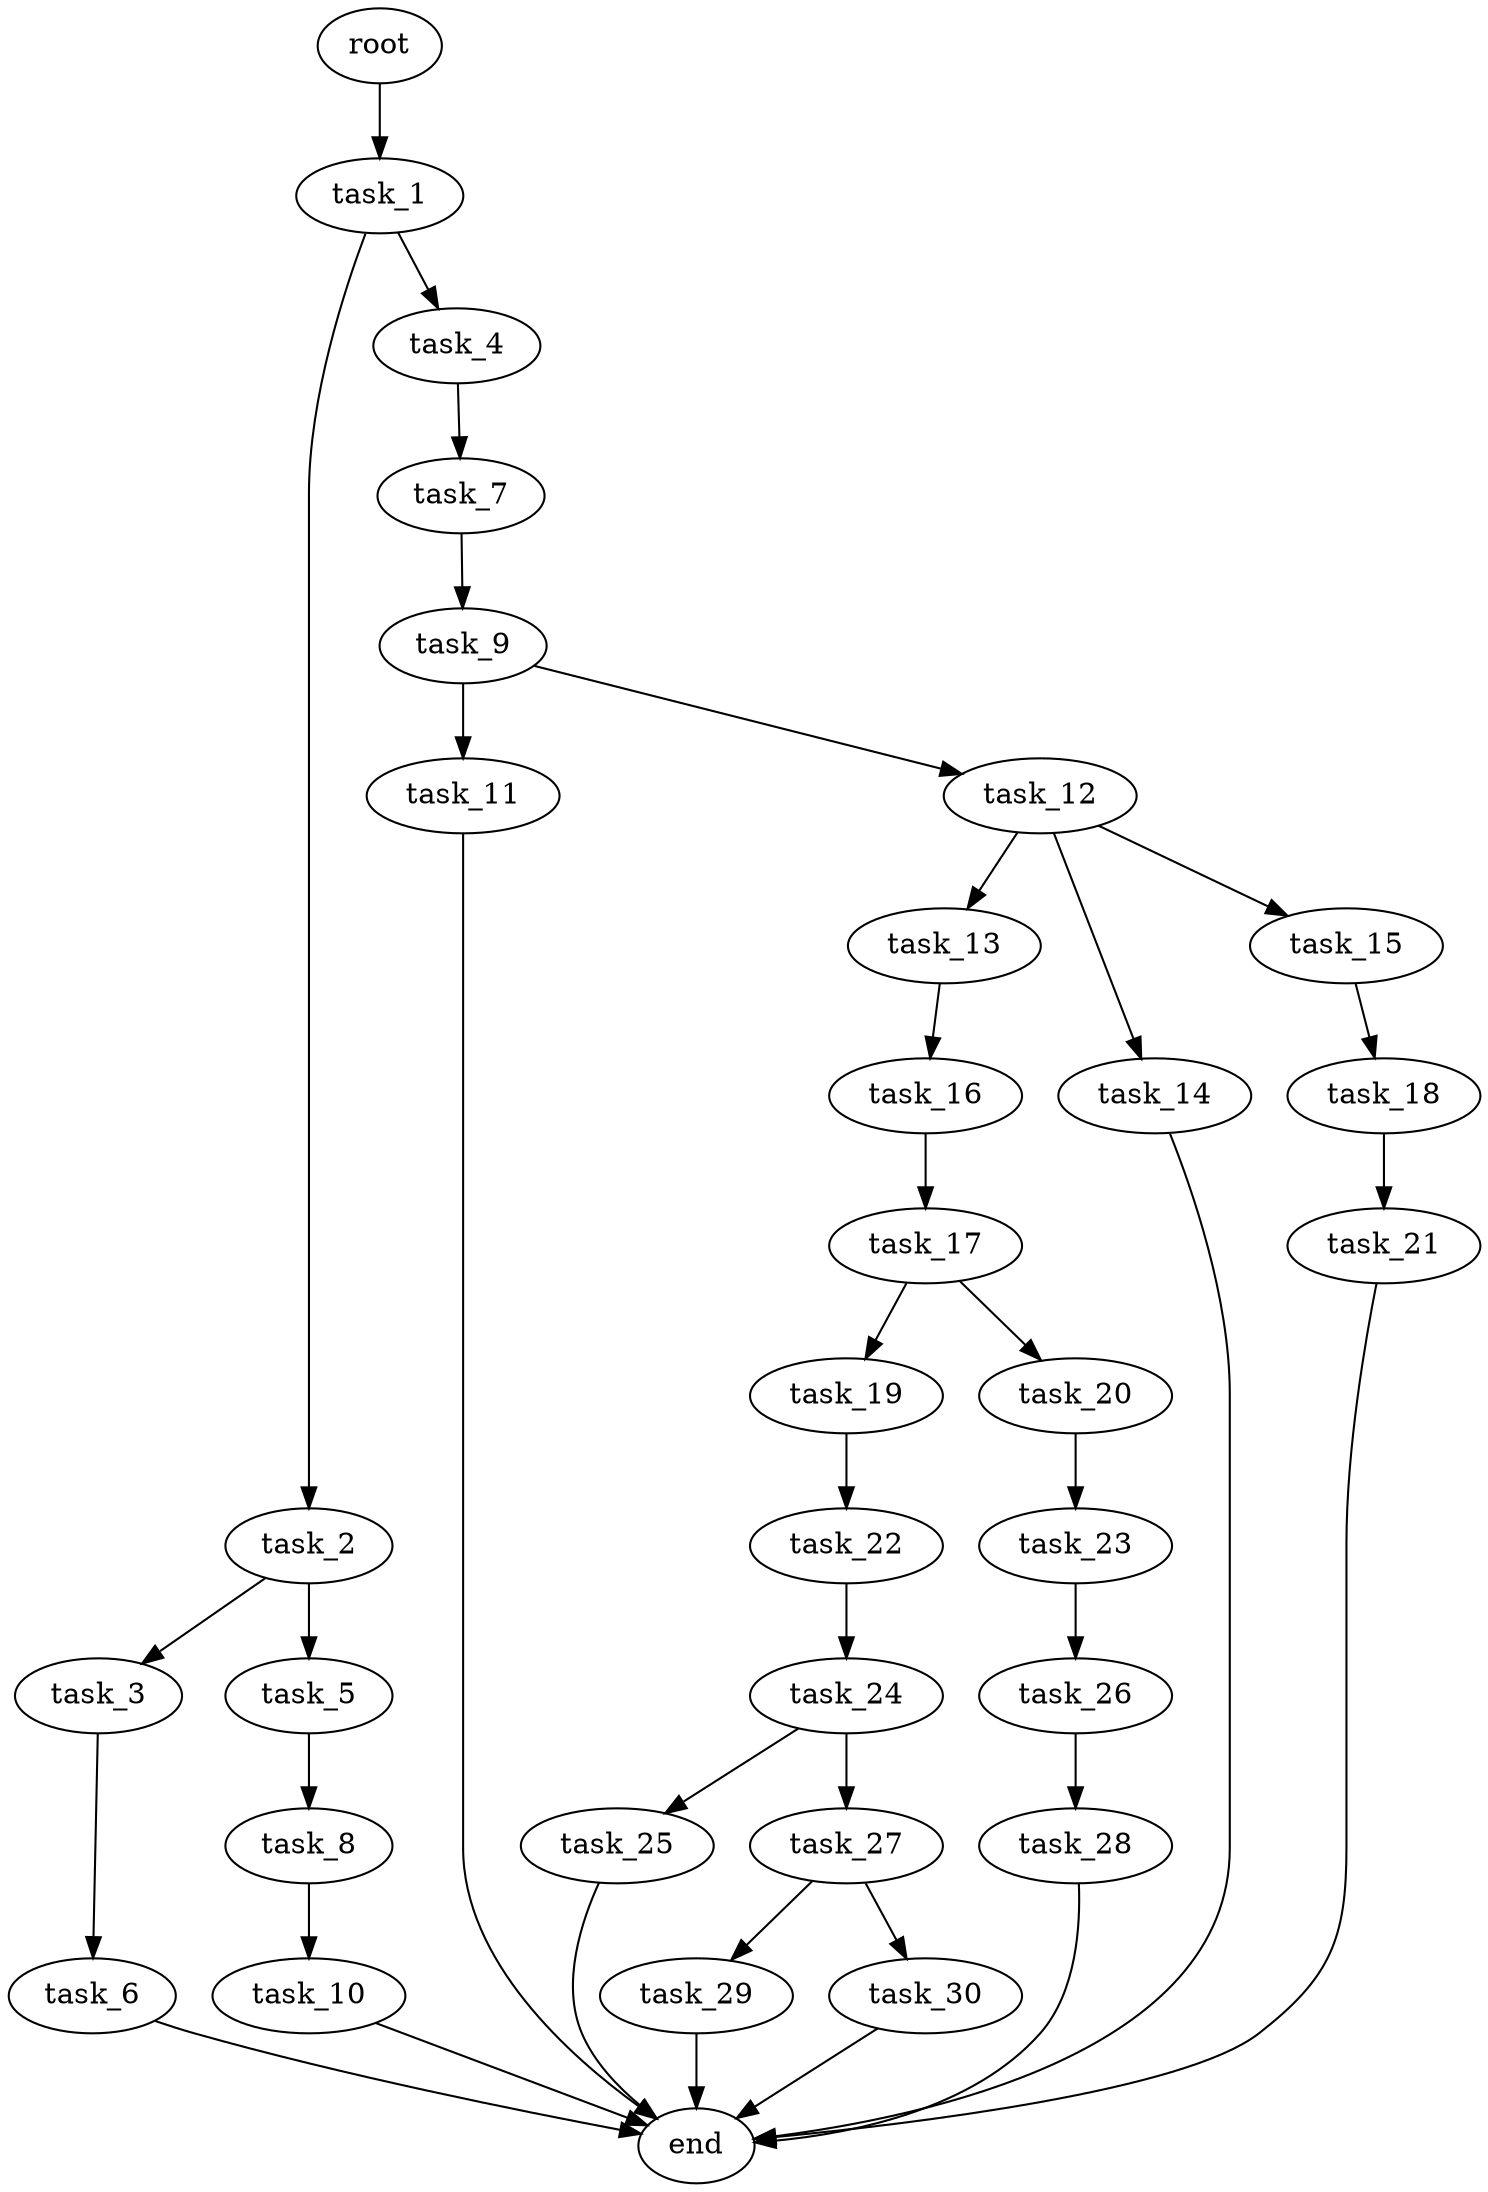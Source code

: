digraph G {
  root [size="0.000000e+00"];
  task_1 [size="3.593008e+10"];
  task_2 [size="8.705270e+10"];
  task_3 [size="1.985448e+10"];
  task_4 [size="1.896481e+10"];
  task_5 [size="4.035228e+09"];
  task_6 [size="3.946066e+10"];
  task_7 [size="7.439496e+10"];
  task_8 [size="9.010077e+10"];
  task_9 [size="1.603965e+10"];
  task_10 [size="1.990720e+10"];
  task_11 [size="4.793471e+10"];
  task_12 [size="6.652764e+10"];
  task_13 [size="2.658730e+10"];
  task_14 [size="4.211532e+10"];
  task_15 [size="5.501687e+10"];
  task_16 [size="7.998401e+10"];
  task_17 [size="7.143495e+10"];
  task_18 [size="3.249552e+10"];
  task_19 [size="7.644163e+10"];
  task_20 [size="8.817784e+10"];
  task_21 [size="5.019084e+10"];
  task_22 [size="9.235689e+10"];
  task_23 [size="8.430786e+10"];
  task_24 [size="3.889096e+10"];
  task_25 [size="1.098218e+10"];
  task_26 [size="1.079688e+10"];
  task_27 [size="2.125009e+09"];
  task_28 [size="1.556264e+10"];
  task_29 [size="5.000509e+10"];
  task_30 [size="7.674082e+10"];
  end [size="0.000000e+00"];

  root -> task_1 [size="1.000000e-12"];
  task_1 -> task_2 [size="8.705270e+08"];
  task_1 -> task_4 [size="1.896481e+08"];
  task_2 -> task_3 [size="1.985448e+08"];
  task_2 -> task_5 [size="4.035228e+07"];
  task_3 -> task_6 [size="3.946066e+08"];
  task_4 -> task_7 [size="7.439496e+08"];
  task_5 -> task_8 [size="9.010077e+08"];
  task_6 -> end [size="1.000000e-12"];
  task_7 -> task_9 [size="1.603965e+08"];
  task_8 -> task_10 [size="1.990720e+08"];
  task_9 -> task_11 [size="4.793471e+08"];
  task_9 -> task_12 [size="6.652764e+08"];
  task_10 -> end [size="1.000000e-12"];
  task_11 -> end [size="1.000000e-12"];
  task_12 -> task_13 [size="2.658730e+08"];
  task_12 -> task_14 [size="4.211532e+08"];
  task_12 -> task_15 [size="5.501687e+08"];
  task_13 -> task_16 [size="7.998401e+08"];
  task_14 -> end [size="1.000000e-12"];
  task_15 -> task_18 [size="3.249552e+08"];
  task_16 -> task_17 [size="7.143495e+08"];
  task_17 -> task_19 [size="7.644163e+08"];
  task_17 -> task_20 [size="8.817784e+08"];
  task_18 -> task_21 [size="5.019084e+08"];
  task_19 -> task_22 [size="9.235689e+08"];
  task_20 -> task_23 [size="8.430786e+08"];
  task_21 -> end [size="1.000000e-12"];
  task_22 -> task_24 [size="3.889096e+08"];
  task_23 -> task_26 [size="1.079688e+08"];
  task_24 -> task_25 [size="1.098218e+08"];
  task_24 -> task_27 [size="2.125009e+07"];
  task_25 -> end [size="1.000000e-12"];
  task_26 -> task_28 [size="1.556264e+08"];
  task_27 -> task_29 [size="5.000509e+08"];
  task_27 -> task_30 [size="7.674082e+08"];
  task_28 -> end [size="1.000000e-12"];
  task_29 -> end [size="1.000000e-12"];
  task_30 -> end [size="1.000000e-12"];
}

